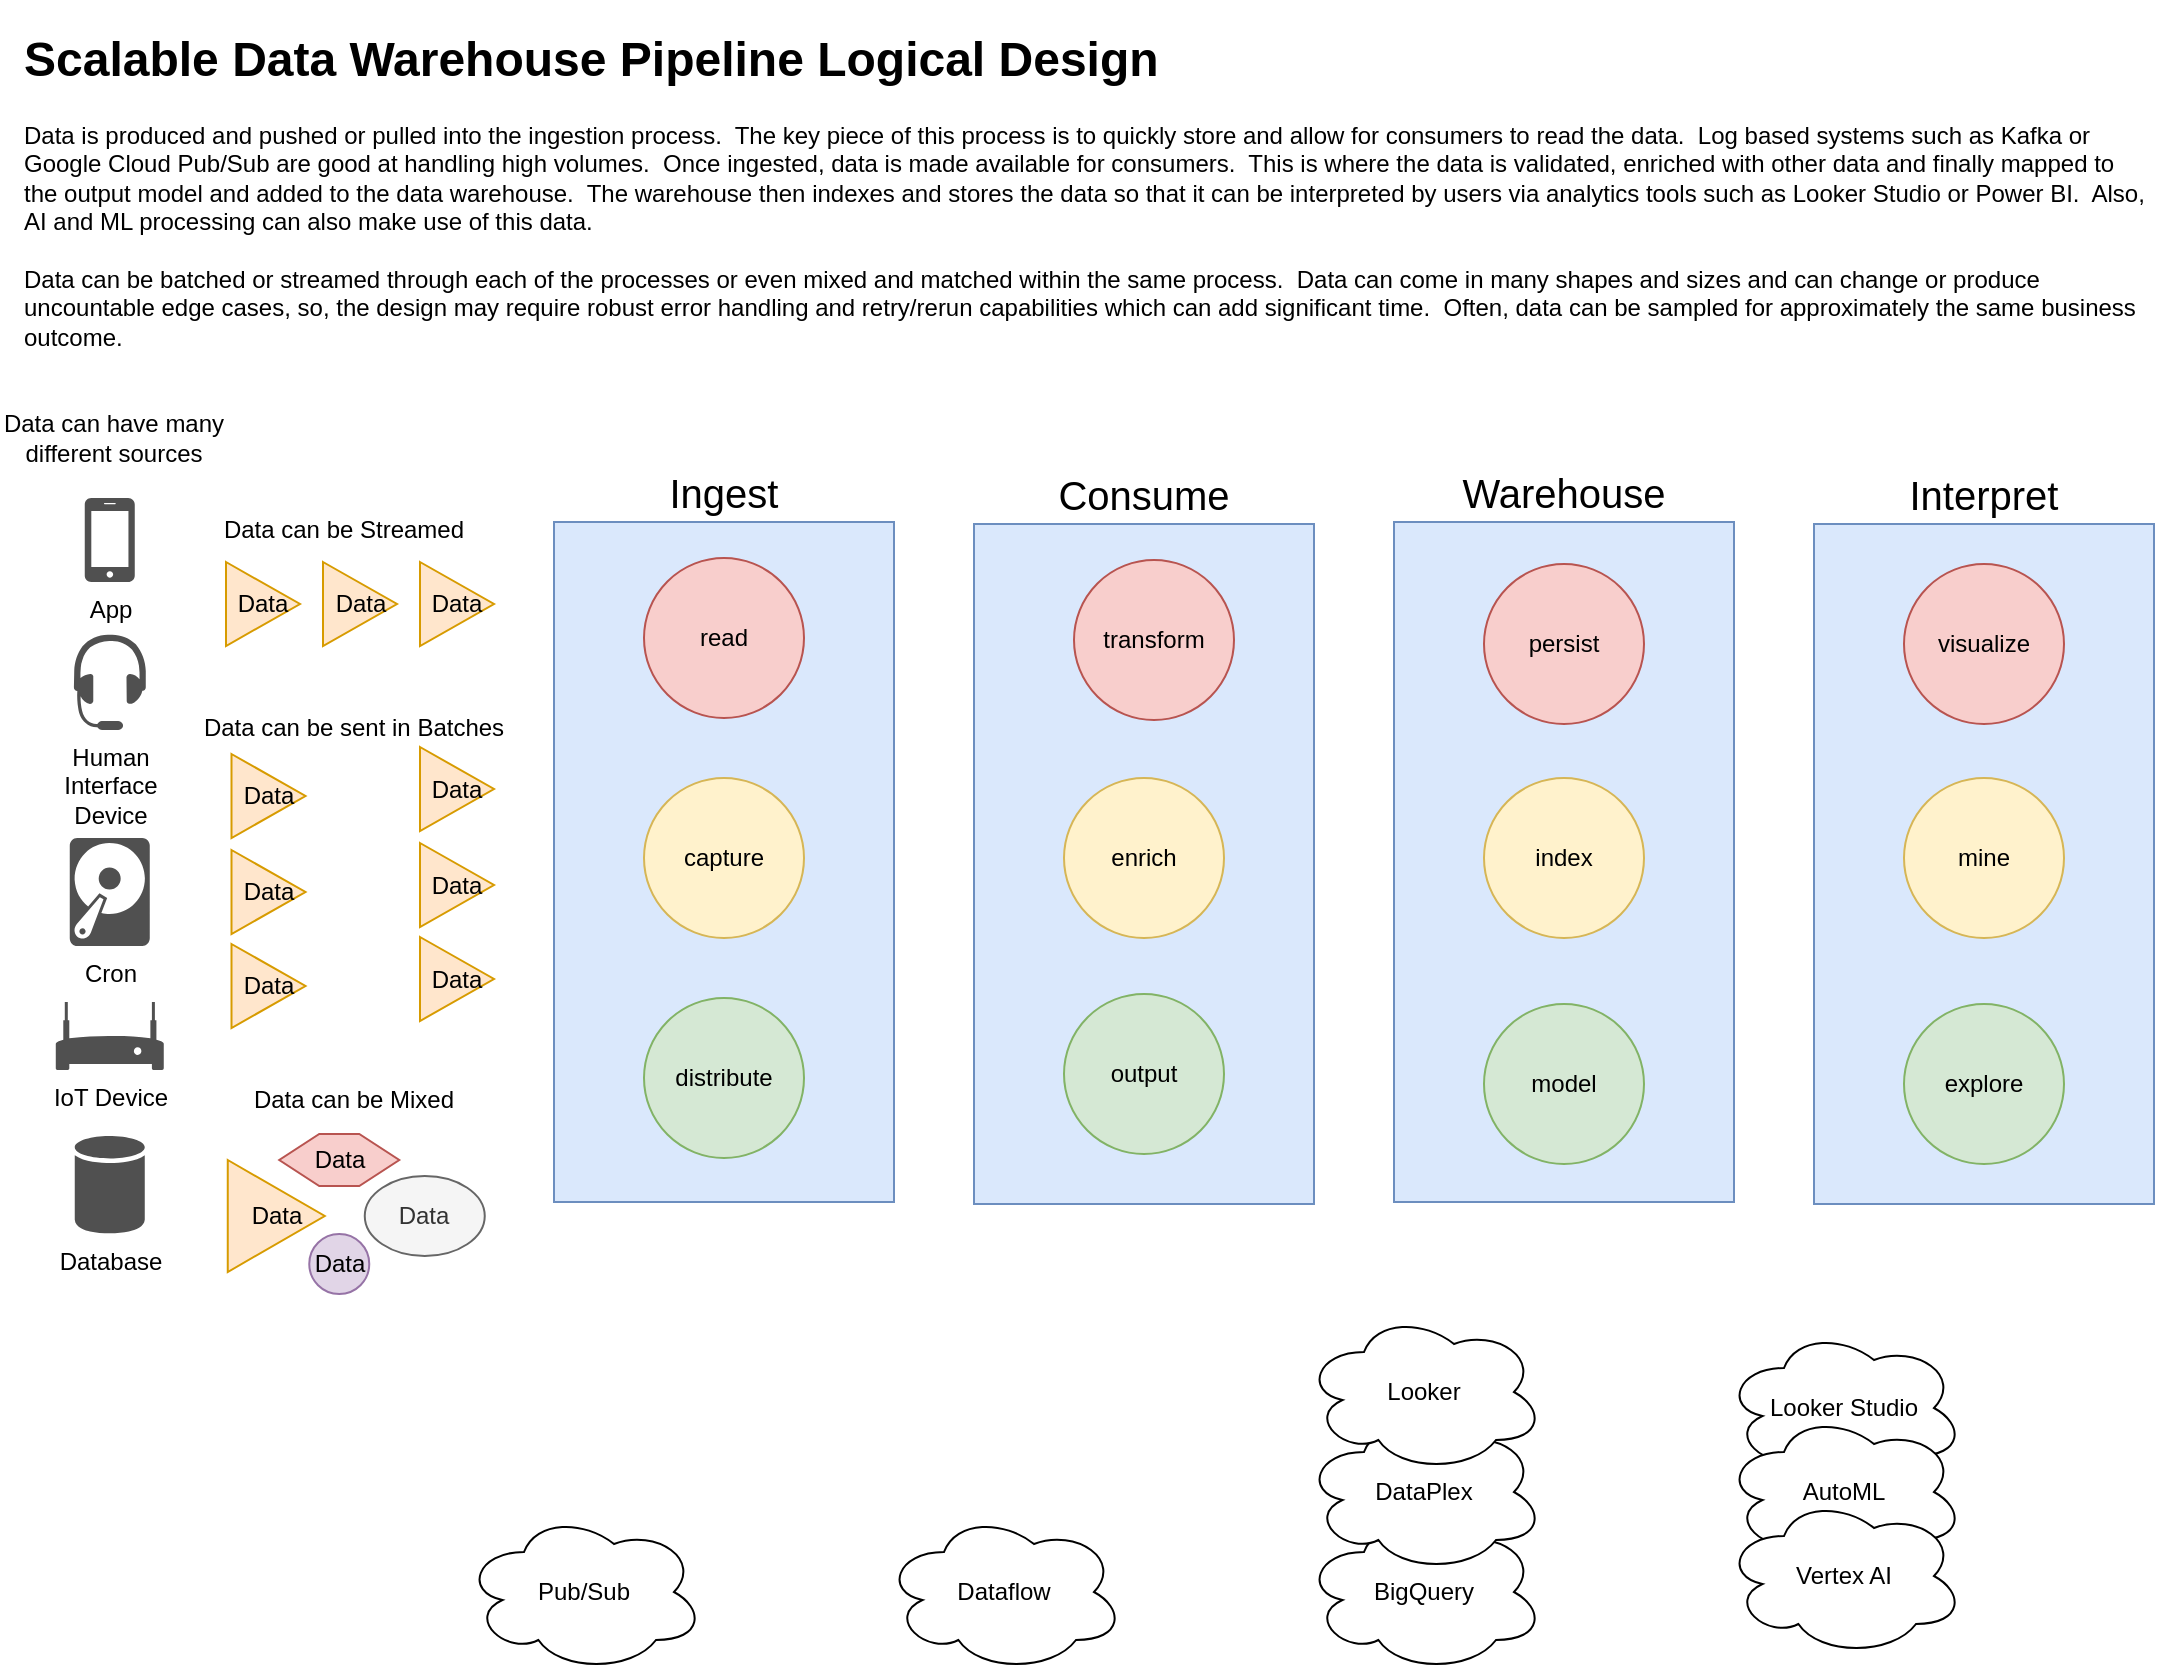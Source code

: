 <mxfile version="21.0.2" type="google"><diagram name="Page-1" id="kMoMCdpy5W8sNm-j3-ZK"><mxGraphModel dx="1414" dy="645" grid="1" gridSize="10" guides="1" tooltips="1" connect="1" arrows="1" fold="1" page="1" pageScale="1" pageWidth="1100" pageHeight="850" math="0" shadow="0"><root><mxCell id="0"/><mxCell id="1" parent="0"/><mxCell id="oZlIYxZioADE4AoBYQHe-13" value="Consume" style="rounded=0;whiteSpace=wrap;html=1;fillColor=#dae8fc;strokeColor=#6c8ebf;labelPosition=center;verticalLabelPosition=top;align=center;verticalAlign=bottom;fontStyle=0;fontSize=20;" parent="1" vertex="1"><mxGeometry x="490" y="266" width="170" height="340" as="geometry"/></mxCell><mxCell id="oZlIYxZioADE4AoBYQHe-14" value="Warehouse" style="rounded=0;whiteSpace=wrap;html=1;fillColor=#dae8fc;strokeColor=#6c8ebf;labelPosition=center;verticalLabelPosition=top;align=center;verticalAlign=bottom;fontStyle=0;fontSize=20;" parent="1" vertex="1"><mxGeometry x="700" y="265" width="170" height="340" as="geometry"/></mxCell><mxCell id="oZlIYxZioADE4AoBYQHe-15" value="Interpret" style="rounded=0;whiteSpace=wrap;html=1;fillColor=#dae8fc;strokeColor=#6c8ebf;labelPosition=center;verticalLabelPosition=top;align=center;verticalAlign=bottom;fontStyle=0;fontSize=20;" parent="1" vertex="1"><mxGeometry x="910" y="266" width="170" height="340" as="geometry"/></mxCell><mxCell id="n4prdCTuh-MEloS2UhjO-1" value="Ingest" style="rounded=0;whiteSpace=wrap;html=1;fillColor=#dae8fc;strokeColor=#6c8ebf;labelPosition=center;verticalLabelPosition=top;align=center;verticalAlign=bottom;fontStyle=0;fontSize=20;" parent="1" vertex="1"><mxGeometry x="280" y="265" width="170" height="340" as="geometry"/></mxCell><mxCell id="n4prdCTuh-MEloS2UhjO-2" value="Pub/Sub" style="ellipse;shape=cloud;whiteSpace=wrap;html=1;" parent="1" vertex="1"><mxGeometry x="235" y="760" width="120" height="80" as="geometry"/></mxCell><mxCell id="n4prdCTuh-MEloS2UhjO-3" value="read" style="ellipse;whiteSpace=wrap;html=1;aspect=fixed;fillColor=#f8cecc;strokeColor=#b85450;" parent="1" vertex="1"><mxGeometry x="325" y="283" width="80" height="80" as="geometry"/></mxCell><mxCell id="n4prdCTuh-MEloS2UhjO-4" value="capture" style="ellipse;whiteSpace=wrap;html=1;aspect=fixed;fillColor=#fff2cc;strokeColor=#d6b656;" parent="1" vertex="1"><mxGeometry x="325" y="393" width="80" height="80" as="geometry"/></mxCell><mxCell id="n4prdCTuh-MEloS2UhjO-5" value="distribute" style="ellipse;whiteSpace=wrap;html=1;aspect=fixed;fillColor=#d5e8d4;strokeColor=#82b366;" parent="1" vertex="1"><mxGeometry x="325" y="503" width="80" height="80" as="geometry"/></mxCell><mxCell id="n4prdCTuh-MEloS2UhjO-6" value="Data" style="triangle;whiteSpace=wrap;html=1;fillColor=#ffe6cc;strokeColor=#d79b00;" parent="1" vertex="1"><mxGeometry x="116" y="285" width="37" height="42" as="geometry"/></mxCell><mxCell id="n4prdCTuh-MEloS2UhjO-8" value="Data" style="triangle;whiteSpace=wrap;html=1;fillColor=#ffe6cc;strokeColor=#d79b00;" parent="1" vertex="1"><mxGeometry x="116.88" y="584" width="48.5" height="56" as="geometry"/></mxCell><mxCell id="n4prdCTuh-MEloS2UhjO-12" value="IoT Device" style="sketch=0;pointerEvents=1;shadow=0;dashed=0;html=1;strokeColor=none;fillColor=#505050;labelPosition=center;verticalLabelPosition=bottom;verticalAlign=top;outlineConnect=0;align=center;shape=mxgraph.office.devices.modem;" parent="1" vertex="1"><mxGeometry x="30.88" y="505" width="54" height="34" as="geometry"/></mxCell><mxCell id="n4prdCTuh-MEloS2UhjO-15" value="Cron" style="sketch=0;pointerEvents=1;shadow=0;dashed=0;html=1;strokeColor=none;fillColor=#505050;labelPosition=center;verticalLabelPosition=bottom;verticalAlign=top;outlineConnect=0;align=center;shape=mxgraph.office.devices.hard_disk;" parent="1" vertex="1"><mxGeometry x="37.88" y="423" width="40" height="54" as="geometry"/></mxCell><mxCell id="n4prdCTuh-MEloS2UhjO-16" value="App" style="sketch=0;pointerEvents=1;shadow=0;dashed=0;html=1;strokeColor=none;fillColor=#505050;labelPosition=center;verticalLabelPosition=bottom;verticalAlign=top;outlineConnect=0;align=center;shape=mxgraph.office.devices.cell_phone_iphone_standalone;" parent="1" vertex="1"><mxGeometry x="45.38" y="253" width="25" height="42" as="geometry"/></mxCell><mxCell id="n4prdCTuh-MEloS2UhjO-17" value="Human&lt;br&gt;Interface&lt;br&gt;Device" style="sketch=0;pointerEvents=1;shadow=0;dashed=0;html=1;strokeColor=none;fillColor=#505050;labelPosition=center;verticalLabelPosition=bottom;verticalAlign=top;outlineConnect=0;align=center;shape=mxgraph.office.devices.headset;" parent="1" vertex="1"><mxGeometry x="39.88" y="321" width="36" height="48" as="geometry"/></mxCell><mxCell id="n4prdCTuh-MEloS2UhjO-19" value="Dataflow" style="ellipse;shape=cloud;whiteSpace=wrap;html=1;" parent="1" vertex="1"><mxGeometry x="445" y="760" width="120" height="80" as="geometry"/></mxCell><mxCell id="n4prdCTuh-MEloS2UhjO-21" value="transform" style="ellipse;whiteSpace=wrap;html=1;aspect=fixed;fillColor=#f8cecc;strokeColor=#b85450;" parent="1" vertex="1"><mxGeometry x="540" y="284" width="80" height="80" as="geometry"/></mxCell><mxCell id="n4prdCTuh-MEloS2UhjO-22" value="enrich" style="ellipse;whiteSpace=wrap;html=1;aspect=fixed;fillColor=#fff2cc;strokeColor=#d6b656;" parent="1" vertex="1"><mxGeometry x="535" y="393" width="80" height="80" as="geometry"/></mxCell><mxCell id="n4prdCTuh-MEloS2UhjO-23" value="output" style="ellipse;whiteSpace=wrap;html=1;aspect=fixed;fillColor=#d5e8d4;strokeColor=#82b366;" parent="1" vertex="1"><mxGeometry x="535" y="501" width="80" height="80" as="geometry"/></mxCell><mxCell id="n4prdCTuh-MEloS2UhjO-24" value="BigQuery" style="ellipse;shape=cloud;whiteSpace=wrap;html=1;" parent="1" vertex="1"><mxGeometry x="655" y="760" width="120" height="80" as="geometry"/></mxCell><mxCell id="n4prdCTuh-MEloS2UhjO-26" value="persist" style="ellipse;whiteSpace=wrap;html=1;aspect=fixed;fillColor=#f8cecc;strokeColor=#b85450;" parent="1" vertex="1"><mxGeometry x="745" y="286" width="80" height="80" as="geometry"/></mxCell><mxCell id="n4prdCTuh-MEloS2UhjO-27" value="index" style="ellipse;whiteSpace=wrap;html=1;aspect=fixed;fillColor=#fff2cc;strokeColor=#d6b656;" parent="1" vertex="1"><mxGeometry x="745" y="393" width="80" height="80" as="geometry"/></mxCell><mxCell id="n4prdCTuh-MEloS2UhjO-28" value="model" style="ellipse;whiteSpace=wrap;html=1;aspect=fixed;fillColor=#d5e8d4;strokeColor=#82b366;" parent="1" vertex="1"><mxGeometry x="745" y="506" width="80" height="80" as="geometry"/></mxCell><mxCell id="n4prdCTuh-MEloS2UhjO-29" value="Looker Studio" style="ellipse;shape=cloud;whiteSpace=wrap;html=1;" parent="1" vertex="1"><mxGeometry x="865" y="668" width="120" height="80" as="geometry"/></mxCell><mxCell id="n4prdCTuh-MEloS2UhjO-31" value="visualize" style="ellipse;whiteSpace=wrap;html=1;aspect=fixed;fillColor=#f8cecc;strokeColor=#b85450;" parent="1" vertex="1"><mxGeometry x="955" y="286" width="80" height="80" as="geometry"/></mxCell><mxCell id="n4prdCTuh-MEloS2UhjO-32" value="mine" style="ellipse;whiteSpace=wrap;html=1;aspect=fixed;fillColor=#fff2cc;strokeColor=#d6b656;" parent="1" vertex="1"><mxGeometry x="955" y="393" width="80" height="80" as="geometry"/></mxCell><mxCell id="n4prdCTuh-MEloS2UhjO-33" value="explore" style="ellipse;whiteSpace=wrap;html=1;aspect=fixed;fillColor=#d5e8d4;strokeColor=#82b366;" parent="1" vertex="1"><mxGeometry x="955" y="506" width="80" height="80" as="geometry"/></mxCell><mxCell id="n4prdCTuh-MEloS2UhjO-34" value="AutoML" style="ellipse;shape=cloud;whiteSpace=wrap;html=1;" parent="1" vertex="1"><mxGeometry x="865" y="710" width="120" height="80" as="geometry"/></mxCell><mxCell id="n4prdCTuh-MEloS2UhjO-35" value="Vertex AI" style="ellipse;shape=cloud;whiteSpace=wrap;html=1;" parent="1" vertex="1"><mxGeometry x="865" y="752" width="120" height="80" as="geometry"/></mxCell><mxCell id="n4prdCTuh-MEloS2UhjO-36" value="DataPlex" style="ellipse;shape=cloud;whiteSpace=wrap;html=1;" parent="1" vertex="1"><mxGeometry x="655" y="710" width="120" height="80" as="geometry"/></mxCell><mxCell id="n4prdCTuh-MEloS2UhjO-37" value="Looker" style="ellipse;shape=cloud;whiteSpace=wrap;html=1;" parent="1" vertex="1"><mxGeometry x="655" y="660" width="120" height="80" as="geometry"/></mxCell><mxCell id="oZlIYxZioADE4AoBYQHe-9" value="Database" style="sketch=0;shadow=0;dashed=0;html=1;strokeColor=none;fillColor=#505050;labelPosition=center;verticalLabelPosition=bottom;verticalAlign=top;outlineConnect=0;align=center;shape=mxgraph.office.databases.database;" parent="1" vertex="1"><mxGeometry x="40.38" y="572" width="35" height="49" as="geometry"/></mxCell><mxCell id="oZlIYxZioADE4AoBYQHe-10" value="&lt;h1&gt;Scalable Data Warehouse Pipeline Logical Design&lt;/h1&gt;&lt;p&gt;Data is produced and pushed or pulled into the ingestion process.&amp;nbsp; The key piece of this process is to quickly store and allow for consumers to read the data.&amp;nbsp; Log based systems such as Kafka or Google Cloud Pub/Sub are good at handling high volumes.&amp;nbsp; Once ingested, data is made available for consumers.&amp;nbsp; This is where the data is validated, enriched with other data and finally mapped to the output model and added to the data warehouse.&amp;nbsp; The warehouse then indexes and stores the data so that it can be interpreted by users via analytics tools such as Looker Studio or Power BI.&amp;nbsp; Also, AI and ML processing can also make use of this data.&lt;br&gt;&lt;br&gt;Data can be batched or streamed through each of the processes or even mixed and matched within the same process.&amp;nbsp; Data can come in many shapes and sizes and can change or produce uncountable edge cases, so, the design may require robust error handling and retry/rerun capabilities which can add significant time.&amp;nbsp; Often, data can be sampled for approximately the same business outcome.&lt;/p&gt;" style="text;html=1;strokeColor=none;fillColor=none;spacing=5;spacingTop=-20;whiteSpace=wrap;overflow=hidden;rounded=0;" parent="1" vertex="1"><mxGeometry x="10" y="14" width="1070" height="170" as="geometry"/></mxCell><mxCell id="oZlIYxZioADE4AoBYQHe-18" value="Data" style="triangle;whiteSpace=wrap;html=1;fillColor=#ffe6cc;strokeColor=#d79b00;" parent="1" vertex="1"><mxGeometry x="164.5" y="285" width="37" height="42" as="geometry"/></mxCell><mxCell id="oZlIYxZioADE4AoBYQHe-19" value="Data" style="triangle;whiteSpace=wrap;html=1;fillColor=#ffe6cc;strokeColor=#d79b00;" parent="1" vertex="1"><mxGeometry x="213" y="285" width="37" height="42" as="geometry"/></mxCell><mxCell id="oZlIYxZioADE4AoBYQHe-28" value="Data can be Streamed" style="text;html=1;strokeColor=none;fillColor=none;align=center;verticalAlign=middle;whiteSpace=wrap;rounded=0;" parent="1" vertex="1"><mxGeometry x="95" y="259" width="160" height="20" as="geometry"/></mxCell><mxCell id="oZlIYxZioADE4AoBYQHe-29" value="Data can be sent in Batches" style="text;html=1;strokeColor=none;fillColor=none;align=center;verticalAlign=middle;whiteSpace=wrap;rounded=0;" parent="1" vertex="1"><mxGeometry x="95" y="357.5" width="170" height="20" as="geometry"/></mxCell><mxCell id="oZlIYxZioADE4AoBYQHe-33" value="Data" style="triangle;whiteSpace=wrap;html=1;fillColor=#ffe6cc;strokeColor=#d79b00;" parent="1" vertex="1"><mxGeometry x="118.75" y="381" width="37" height="42" as="geometry"/></mxCell><mxCell id="oZlIYxZioADE4AoBYQHe-34" value="Data" style="triangle;whiteSpace=wrap;html=1;fillColor=#ffe6cc;strokeColor=#d79b00;" parent="1" vertex="1"><mxGeometry x="118.75" y="429" width="37" height="42" as="geometry"/></mxCell><mxCell id="oZlIYxZioADE4AoBYQHe-35" value="Data" style="ellipse;whiteSpace=wrap;html=1;fillColor=#f5f5f5;fontColor=#333333;strokeColor=#666666;" parent="1" vertex="1"><mxGeometry x="185.38" y="592" width="60" height="40" as="geometry"/></mxCell><mxCell id="oZlIYxZioADE4AoBYQHe-36" value="Data" style="shape=hexagon;perimeter=hexagonPerimeter2;whiteSpace=wrap;html=1;fixedSize=1;fillColor=#f8cecc;strokeColor=#b85450;" parent="1" vertex="1"><mxGeometry x="142.63" y="571" width="60" height="26" as="geometry"/></mxCell><mxCell id="oZlIYxZioADE4AoBYQHe-37" value="Data" style="ellipse;whiteSpace=wrap;html=1;aspect=fixed;fillColor=#e1d5e7;strokeColor=#9673a6;" parent="1" vertex="1"><mxGeometry x="157.63" y="621" width="30" height="30" as="geometry"/></mxCell><mxCell id="oZlIYxZioADE4AoBYQHe-38" value="Data can be Mixed" style="text;html=1;strokeColor=none;fillColor=none;align=center;verticalAlign=middle;whiteSpace=wrap;rounded=0;" parent="1" vertex="1"><mxGeometry x="114.63" y="544" width="130" height="20" as="geometry"/></mxCell><mxCell id="oZlIYxZioADE4AoBYQHe-39" value="Data" style="triangle;whiteSpace=wrap;html=1;fillColor=#ffe6cc;strokeColor=#d79b00;" parent="1" vertex="1"><mxGeometry x="118.75" y="476" width="37" height="42" as="geometry"/></mxCell><mxCell id="oZlIYxZioADE4AoBYQHe-40" value="Data" style="triangle;whiteSpace=wrap;html=1;fillColor=#ffe6cc;strokeColor=#d79b00;" parent="1" vertex="1"><mxGeometry x="213" y="377.5" width="37" height="42" as="geometry"/></mxCell><mxCell id="oZlIYxZioADE4AoBYQHe-41" value="Data" style="triangle;whiteSpace=wrap;html=1;fillColor=#ffe6cc;strokeColor=#d79b00;" parent="1" vertex="1"><mxGeometry x="213" y="425.5" width="37" height="42" as="geometry"/></mxCell><mxCell id="oZlIYxZioADE4AoBYQHe-42" value="Data" style="triangle;whiteSpace=wrap;html=1;fillColor=#ffe6cc;strokeColor=#d79b00;" parent="1" vertex="1"><mxGeometry x="213" y="472.5" width="37" height="42" as="geometry"/></mxCell><mxCell id="oZlIYxZioADE4AoBYQHe-43" value="Data can have many different sources" style="text;html=1;strokeColor=none;fillColor=none;align=center;verticalAlign=middle;whiteSpace=wrap;rounded=0;" parent="1" vertex="1"><mxGeometry x="3.26" y="208" width="113.62" height="30" as="geometry"/></mxCell></root></mxGraphModel></diagram></mxfile>